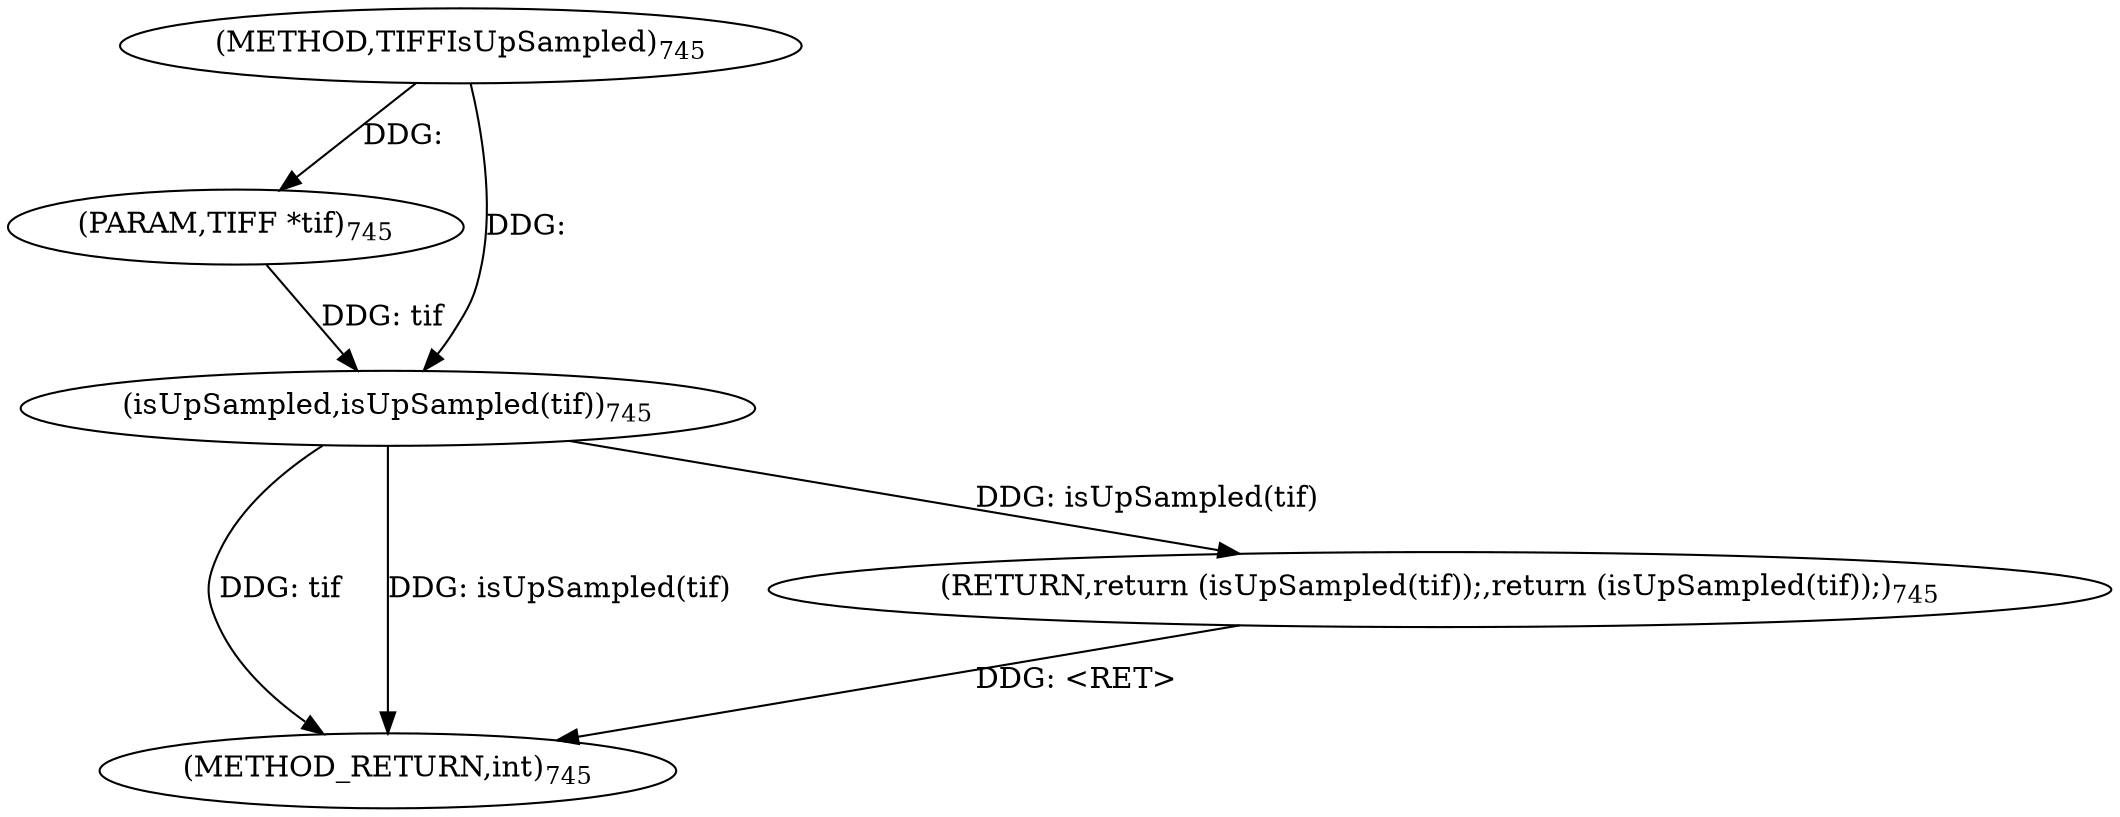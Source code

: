 digraph "TIFFIsUpSampled" {  
"1587" [label = <(METHOD,TIFFIsUpSampled)<SUB>745</SUB>> ]
"1593" [label = <(METHOD_RETURN,int)<SUB>745</SUB>> ]
"1588" [label = <(PARAM,TIFF *tif)<SUB>745</SUB>> ]
"1590" [label = <(RETURN,return (isUpSampled(tif));,return (isUpSampled(tif));)<SUB>745</SUB>> ]
"1591" [label = <(isUpSampled,isUpSampled(tif))<SUB>745</SUB>> ]
  "1590" -> "1593"  [ label = "DDG: &lt;RET&gt;"] 
  "1591" -> "1593"  [ label = "DDG: tif"] 
  "1591" -> "1593"  [ label = "DDG: isUpSampled(tif)"] 
  "1587" -> "1588"  [ label = "DDG: "] 
  "1591" -> "1590"  [ label = "DDG: isUpSampled(tif)"] 
  "1588" -> "1591"  [ label = "DDG: tif"] 
  "1587" -> "1591"  [ label = "DDG: "] 
}
